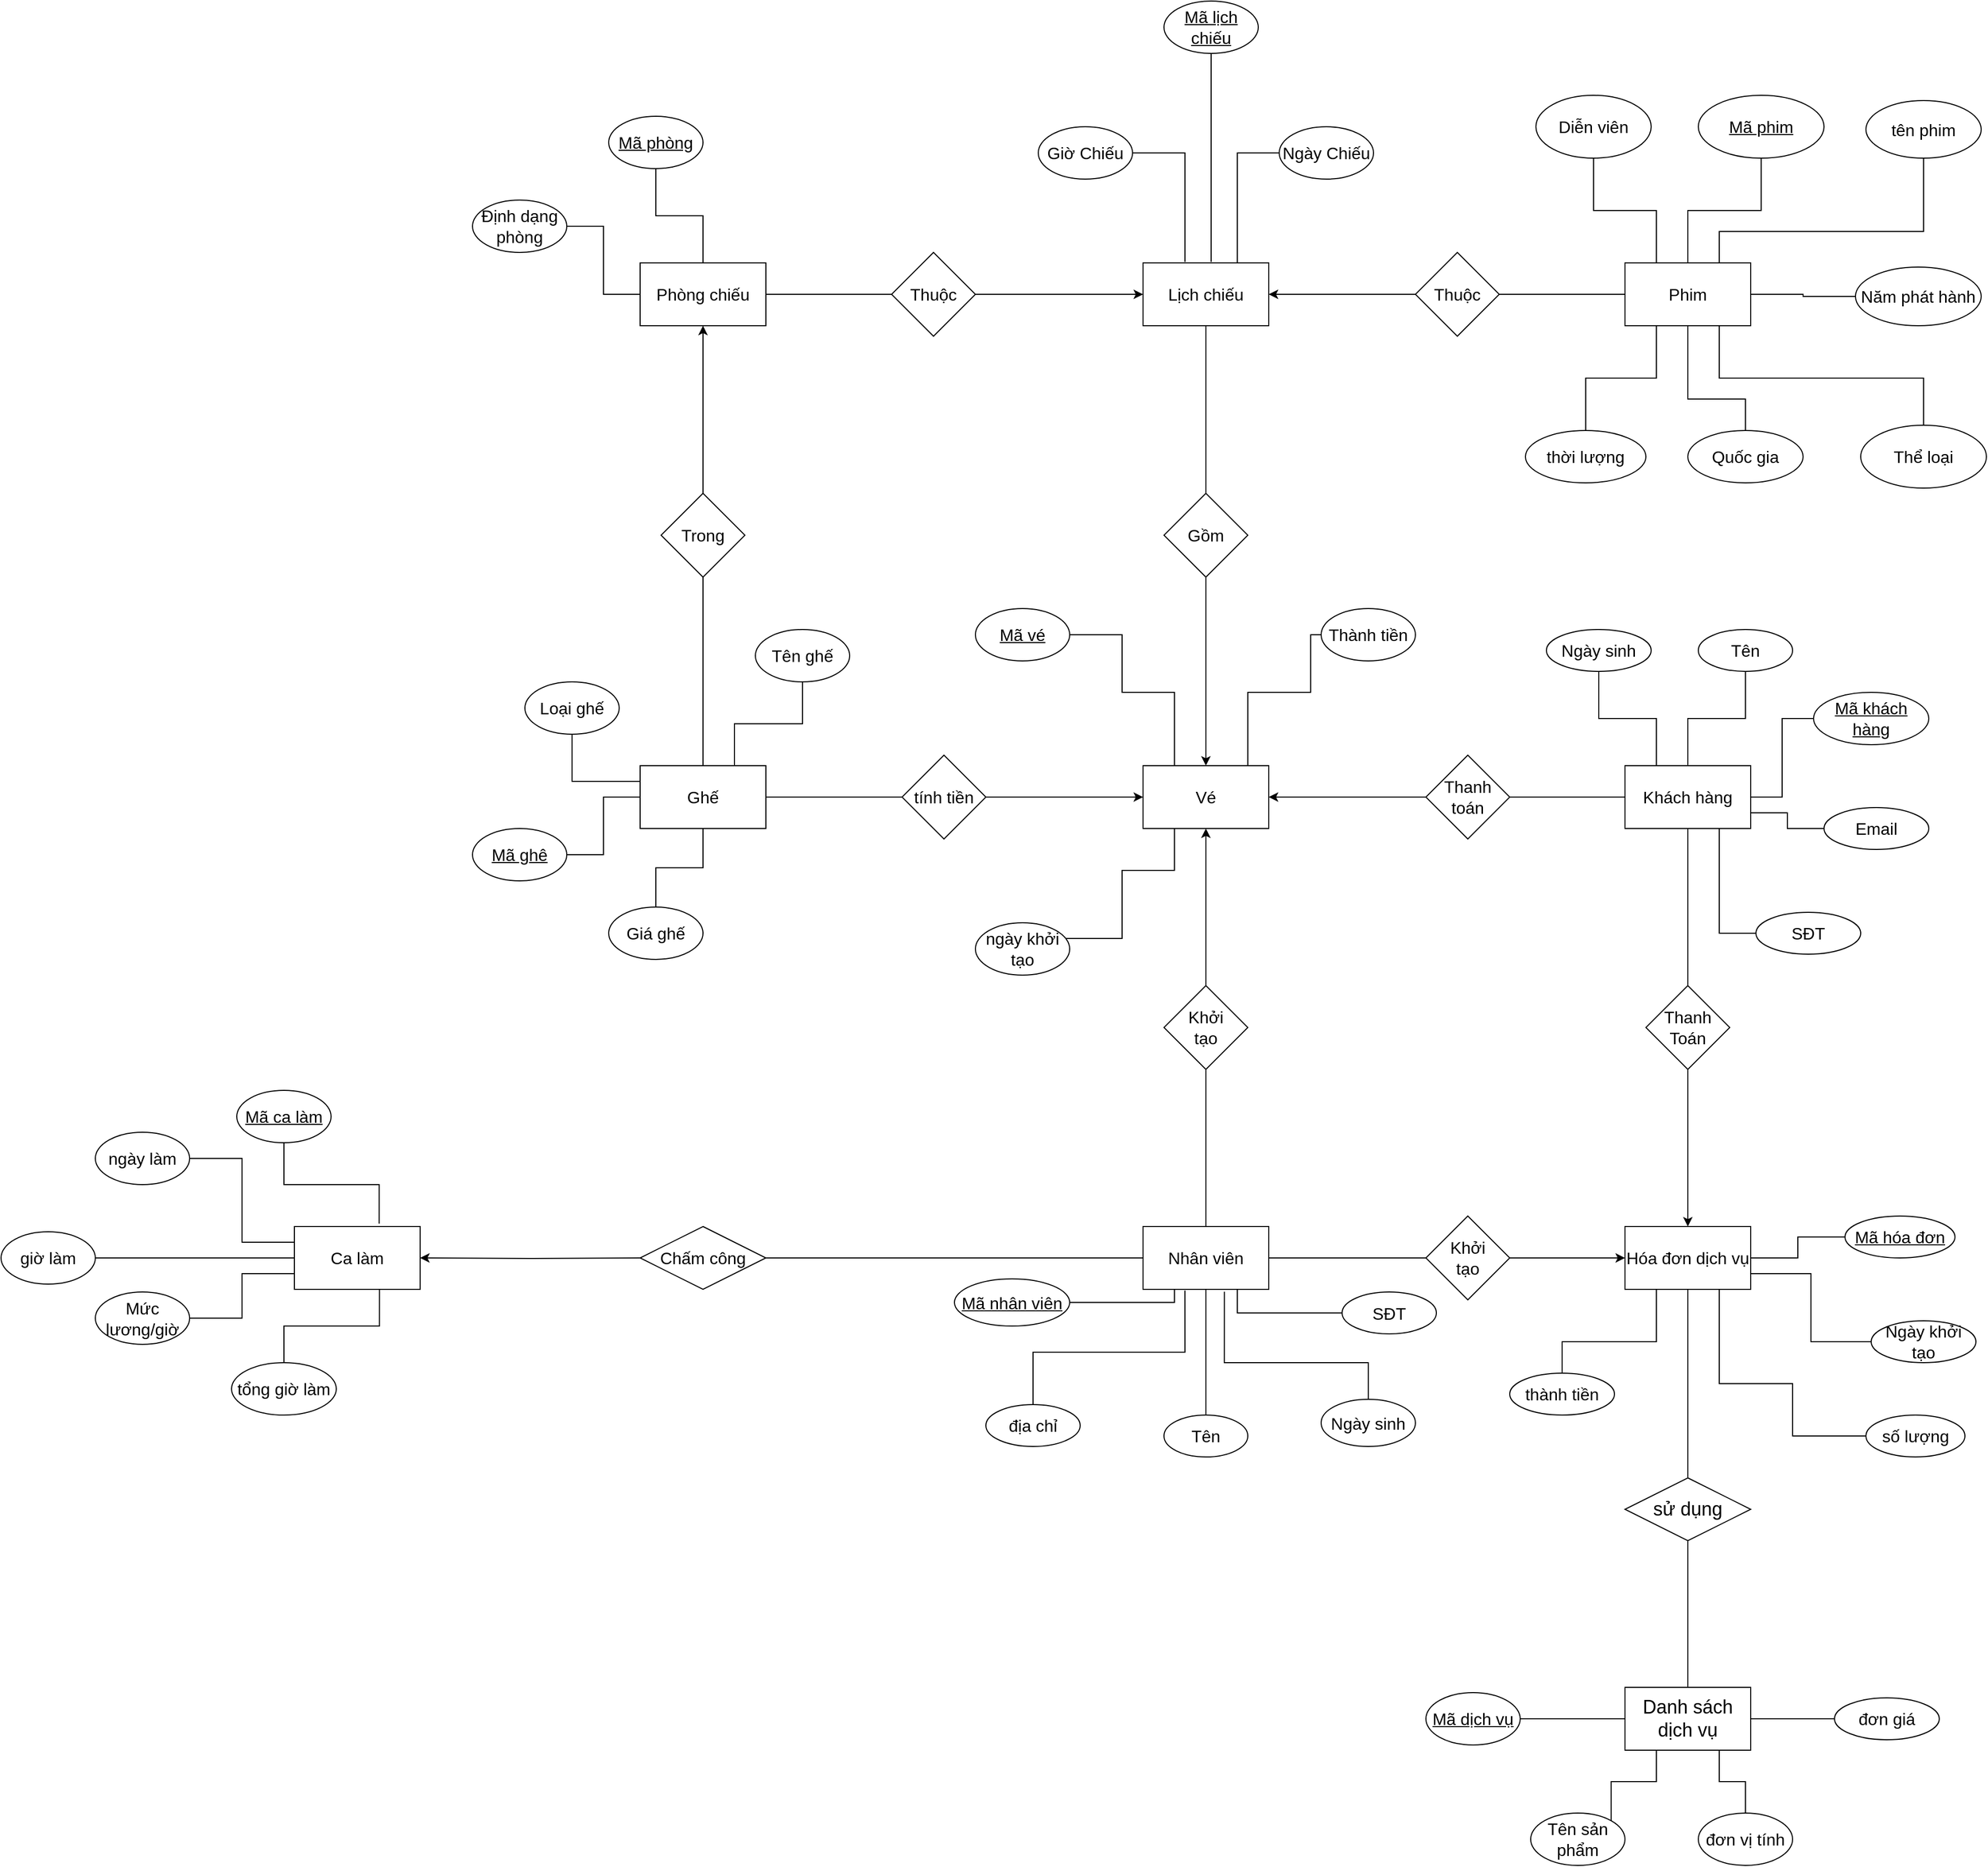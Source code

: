 <mxfile version="20.8.3" type="device"><diagram id="OTaTLXqvf5YbFzMNg9mu" name="Page-1"><mxGraphModel dx="5386" dy="2669" grid="1" gridSize="10" guides="1" tooltips="1" connect="1" arrows="1" fold="1" page="1" pageScale="1" pageWidth="850" pageHeight="1100" math="0" shadow="0"><root><mxCell id="0"/><mxCell id="1" parent="0"/><mxCell id="UYwI1MHqez59JErzoGHy-1" value="&lt;font style=&quot;font-size: 16px;&quot;&gt;Vé&lt;/font&gt;" style="rounded=0;whiteSpace=wrap;html=1;" parent="1" vertex="1"><mxGeometry x="-60" y="-30" width="120" height="60" as="geometry"/></mxCell><mxCell id="UYwI1MHqez59JErzoGHy-23" style="edgeStyle=orthogonalEdgeStyle;rounded=0;orthogonalLoop=1;jettySize=auto;html=1;entryX=0.5;entryY=0;entryDx=0;entryDy=0;fontSize=16;startArrow=none;" parent="1" source="UYwI1MHqez59JErzoGHy-37" edge="1"><mxGeometry relative="1" as="geometry"><mxPoint y="-30" as="targetPoint"/></mxGeometry></mxCell><mxCell id="UYwI1MHqez59JErzoGHy-2" value="Lịch chiếu" style="rounded=0;whiteSpace=wrap;html=1;fontSize=16;" parent="1" vertex="1"><mxGeometry x="-60" y="-510" width="120" height="60" as="geometry"/></mxCell><mxCell id="UYwI1MHqez59JErzoGHy-27" style="edgeStyle=orthogonalEdgeStyle;rounded=0;orthogonalLoop=1;jettySize=auto;html=1;entryX=0;entryY=0.5;entryDx=0;entryDy=0;fontSize=16;startArrow=none;" parent="1" source="UYwI1MHqez59JErzoGHy-45" target="UYwI1MHqez59JErzoGHy-5" edge="1"><mxGeometry relative="1" as="geometry"/></mxCell><mxCell id="UYwI1MHqez59JErzoGHy-28" style="edgeStyle=orthogonalEdgeStyle;rounded=0;orthogonalLoop=1;jettySize=auto;html=1;entryX=0.5;entryY=1;entryDx=0;entryDy=0;fontSize=16;startArrow=none;" parent="1" source="UYwI1MHqez59JErzoGHy-43" edge="1"><mxGeometry relative="1" as="geometry"><mxPoint y="30" as="targetPoint"/></mxGeometry></mxCell><mxCell id="UYwI1MHqez59JErzoGHy-29" style="edgeStyle=orthogonalEdgeStyle;rounded=0;orthogonalLoop=1;jettySize=auto;html=1;entryX=1;entryY=0.5;entryDx=0;entryDy=0;fontSize=16;endArrow=none;endFill=0;" parent="1" source="UYwI1MHqez59JErzoGHy-4" target="UYwI1MHqez59JErzoGHy-12" edge="1"><mxGeometry relative="1" as="geometry"/></mxCell><mxCell id="UYwI1MHqez59JErzoGHy-4" value="Nhân viên" style="rounded=0;whiteSpace=wrap;html=1;fontSize=16;" parent="1" vertex="1"><mxGeometry x="-60" y="410" width="120" height="60" as="geometry"/></mxCell><mxCell id="9LiQ5L0K_Pv0lv5Dey4q-5" value="" style="edgeStyle=orthogonalEdgeStyle;rounded=0;orthogonalLoop=1;jettySize=auto;html=1;fontSize=18;endArrow=none;endFill=0;" edge="1" parent="1" source="UYwI1MHqez59JErzoGHy-5" target="UYwI1MHqez59JErzoGHy-75"><mxGeometry relative="1" as="geometry"/></mxCell><mxCell id="9LiQ5L0K_Pv0lv5Dey4q-6" style="edgeStyle=orthogonalEdgeStyle;rounded=0;orthogonalLoop=1;jettySize=auto;html=1;exitX=1;exitY=1;exitDx=0;exitDy=0;entryX=0;entryY=0.5;entryDx=0;entryDy=0;fontSize=18;endArrow=none;endFill=0;" edge="1" parent="1" source="UYwI1MHqez59JErzoGHy-5" target="UYwI1MHqez59JErzoGHy-77"><mxGeometry relative="1" as="geometry"><Array as="points"><mxPoint x="490" y="470"/><mxPoint x="490" y="560"/><mxPoint x="560" y="560"/><mxPoint x="560" y="610"/></Array></mxGeometry></mxCell><mxCell id="9LiQ5L0K_Pv0lv5Dey4q-13" style="edgeStyle=orthogonalEdgeStyle;rounded=0;orthogonalLoop=1;jettySize=auto;html=1;exitX=0.5;exitY=1;exitDx=0;exitDy=0;entryX=0.5;entryY=0;entryDx=0;entryDy=0;fontSize=18;endArrow=none;endFill=0;startArrow=none;" edge="1" parent="1" source="9LiQ5L0K_Pv0lv5Dey4q-14" target="9LiQ5L0K_Pv0lv5Dey4q-1"><mxGeometry relative="1" as="geometry"/></mxCell><mxCell id="UYwI1MHqez59JErzoGHy-5" value="Hóa đơn dịch vụ" style="rounded=0;whiteSpace=wrap;html=1;fontSize=16;" parent="1" vertex="1"><mxGeometry x="400" y="410" width="120" height="60" as="geometry"/></mxCell><mxCell id="UYwI1MHqez59JErzoGHy-25" style="edgeStyle=orthogonalEdgeStyle;rounded=0;orthogonalLoop=1;jettySize=auto;html=1;entryX=1;entryY=0.5;entryDx=0;entryDy=0;fontSize=16;startArrow=none;" parent="1" source="UYwI1MHqez59JErzoGHy-41" edge="1"><mxGeometry relative="1" as="geometry"><mxPoint x="60" as="targetPoint"/></mxGeometry></mxCell><mxCell id="UYwI1MHqez59JErzoGHy-26" style="edgeStyle=orthogonalEdgeStyle;rounded=0;orthogonalLoop=1;jettySize=auto;html=1;entryX=0.5;entryY=0;entryDx=0;entryDy=0;fontSize=16;startArrow=none;" parent="1" source="UYwI1MHqez59JErzoGHy-47" target="UYwI1MHqez59JErzoGHy-5" edge="1"><mxGeometry relative="1" as="geometry"/></mxCell><mxCell id="UYwI1MHqez59JErzoGHy-6" value="Khách hàng" style="rounded=0;whiteSpace=wrap;html=1;fontSize=16;" parent="1" vertex="1"><mxGeometry x="400" y="-30" width="120" height="60" as="geometry"/></mxCell><mxCell id="UYwI1MHqez59JErzoGHy-20" style="edgeStyle=orthogonalEdgeStyle;rounded=0;orthogonalLoop=1;jettySize=auto;html=1;entryX=0.5;entryY=1;entryDx=0;entryDy=0;fontSize=16;startArrow=none;" parent="1" source="UYwI1MHqez59JErzoGHy-31" target="UYwI1MHqez59JErzoGHy-8" edge="1"><mxGeometry relative="1" as="geometry"/></mxCell><mxCell id="UYwI1MHqez59JErzoGHy-24" style="edgeStyle=orthogonalEdgeStyle;rounded=0;orthogonalLoop=1;jettySize=auto;html=1;entryX=0;entryY=0.5;entryDx=0;entryDy=0;fontSize=16;startArrow=none;" parent="1" source="UYwI1MHqez59JErzoGHy-39" edge="1"><mxGeometry relative="1" as="geometry"><mxPoint x="-60" as="targetPoint"/></mxGeometry></mxCell><mxCell id="UYwI1MHqez59JErzoGHy-7" value="Ghế" style="rounded=0;whiteSpace=wrap;html=1;fontSize=16;" parent="1" vertex="1"><mxGeometry x="-540" y="-30" width="120" height="60" as="geometry"/></mxCell><mxCell id="UYwI1MHqez59JErzoGHy-21" style="edgeStyle=orthogonalEdgeStyle;rounded=0;orthogonalLoop=1;jettySize=auto;html=1;entryX=0;entryY=0.5;entryDx=0;entryDy=0;fontSize=16;startArrow=none;" parent="1" source="UYwI1MHqez59JErzoGHy-33" target="UYwI1MHqez59JErzoGHy-2" edge="1"><mxGeometry relative="1" as="geometry"/></mxCell><mxCell id="UYwI1MHqez59JErzoGHy-8" value="Phòng chiếu" style="rounded=0;whiteSpace=wrap;html=1;fontSize=16;" parent="1" vertex="1"><mxGeometry x="-540" y="-510" width="120" height="60" as="geometry"/></mxCell><mxCell id="UYwI1MHqez59JErzoGHy-22" style="edgeStyle=orthogonalEdgeStyle;rounded=0;orthogonalLoop=1;jettySize=auto;html=1;entryX=1;entryY=0.5;entryDx=0;entryDy=0;fontSize=16;startArrow=none;" parent="1" source="UYwI1MHqez59JErzoGHy-35" target="UYwI1MHqez59JErzoGHy-2" edge="1"><mxGeometry relative="1" as="geometry"/></mxCell><mxCell id="UYwI1MHqez59JErzoGHy-9" value="Phim" style="rounded=0;whiteSpace=wrap;html=1;fontSize=16;" parent="1" vertex="1"><mxGeometry x="400" y="-510" width="120" height="60" as="geometry"/></mxCell><mxCell id="UYwI1MHqez59JErzoGHy-10" value="Ca làm" style="rounded=0;whiteSpace=wrap;html=1;fontSize=16;" parent="1" vertex="1"><mxGeometry x="-870" y="410" width="120" height="60" as="geometry"/></mxCell><mxCell id="UYwI1MHqez59JErzoGHy-30" style="edgeStyle=orthogonalEdgeStyle;rounded=0;orthogonalLoop=1;jettySize=auto;html=1;entryX=1;entryY=0.5;entryDx=0;entryDy=0;fontSize=16;" parent="1" target="UYwI1MHqez59JErzoGHy-10" edge="1"><mxGeometry relative="1" as="geometry"><mxPoint x="-540" y="440" as="sourcePoint"/></mxGeometry></mxCell><mxCell id="UYwI1MHqez59JErzoGHy-12" value="Chấm công" style="rhombus;whiteSpace=wrap;html=1;fontSize=16;" parent="1" vertex="1"><mxGeometry x="-540" y="410" width="120" height="60" as="geometry"/></mxCell><mxCell id="UYwI1MHqez59JErzoGHy-31" value="Trong" style="rhombus;whiteSpace=wrap;html=1;fontSize=16;" parent="1" vertex="1"><mxGeometry x="-520" y="-290" width="80" height="80" as="geometry"/></mxCell><mxCell id="UYwI1MHqez59JErzoGHy-32" value="" style="edgeStyle=orthogonalEdgeStyle;rounded=0;orthogonalLoop=1;jettySize=auto;html=1;entryX=0.5;entryY=1;entryDx=0;entryDy=0;fontSize=16;endArrow=none;" parent="1" source="UYwI1MHqez59JErzoGHy-7" target="UYwI1MHqez59JErzoGHy-31" edge="1"><mxGeometry relative="1" as="geometry"><mxPoint x="-480" y="-30" as="sourcePoint"/><mxPoint x="-480" y="-450" as="targetPoint"/></mxGeometry></mxCell><mxCell id="UYwI1MHqez59JErzoGHy-33" value="Thuộc" style="rhombus;whiteSpace=wrap;html=1;fontSize=16;" parent="1" vertex="1"><mxGeometry x="-300" y="-520" width="80" height="80" as="geometry"/></mxCell><mxCell id="UYwI1MHqez59JErzoGHy-34" value="" style="edgeStyle=orthogonalEdgeStyle;rounded=0;orthogonalLoop=1;jettySize=auto;html=1;entryX=0;entryY=0.5;entryDx=0;entryDy=0;fontSize=16;endArrow=none;" parent="1" source="UYwI1MHqez59JErzoGHy-8" target="UYwI1MHqez59JErzoGHy-33" edge="1"><mxGeometry relative="1" as="geometry"><mxPoint x="-420" y="-480" as="sourcePoint"/><mxPoint x="-60" y="-480" as="targetPoint"/></mxGeometry></mxCell><mxCell id="UYwI1MHqez59JErzoGHy-35" value="Thuộc" style="rhombus;whiteSpace=wrap;html=1;fontSize=16;" parent="1" vertex="1"><mxGeometry x="200" y="-520" width="80" height="80" as="geometry"/></mxCell><mxCell id="UYwI1MHqez59JErzoGHy-36" value="" style="edgeStyle=orthogonalEdgeStyle;rounded=0;orthogonalLoop=1;jettySize=auto;html=1;entryX=1;entryY=0.5;entryDx=0;entryDy=0;fontSize=16;endArrow=none;" parent="1" source="UYwI1MHqez59JErzoGHy-9" target="UYwI1MHqez59JErzoGHy-35" edge="1"><mxGeometry relative="1" as="geometry"><mxPoint x="400" y="-480" as="sourcePoint"/><mxPoint x="60" y="-480" as="targetPoint"/></mxGeometry></mxCell><mxCell id="UYwI1MHqez59JErzoGHy-37" value="Gồm" style="rhombus;whiteSpace=wrap;html=1;fontSize=16;" parent="1" vertex="1"><mxGeometry x="-40" y="-290" width="80" height="80" as="geometry"/></mxCell><mxCell id="UYwI1MHqez59JErzoGHy-38" value="" style="edgeStyle=orthogonalEdgeStyle;rounded=0;orthogonalLoop=1;jettySize=auto;html=1;entryX=0.5;entryY=0;entryDx=0;entryDy=0;fontSize=16;endArrow=none;" parent="1" source="UYwI1MHqez59JErzoGHy-2" target="UYwI1MHqez59JErzoGHy-37" edge="1"><mxGeometry relative="1" as="geometry"><mxPoint y="-450" as="sourcePoint"/><mxPoint y="-30" as="targetPoint"/></mxGeometry></mxCell><mxCell id="UYwI1MHqez59JErzoGHy-39" value="tính tiền" style="rhombus;whiteSpace=wrap;html=1;fontSize=16;" parent="1" vertex="1"><mxGeometry x="-290" y="-40" width="80" height="80" as="geometry"/></mxCell><mxCell id="UYwI1MHqez59JErzoGHy-40" value="" style="edgeStyle=orthogonalEdgeStyle;rounded=0;orthogonalLoop=1;jettySize=auto;html=1;entryX=0;entryY=0.5;entryDx=0;entryDy=0;fontSize=16;endArrow=none;" parent="1" source="UYwI1MHqez59JErzoGHy-7" target="UYwI1MHqez59JErzoGHy-39" edge="1"><mxGeometry relative="1" as="geometry"><mxPoint x="-420" as="sourcePoint"/><mxPoint x="-60" as="targetPoint"/></mxGeometry></mxCell><mxCell id="UYwI1MHqez59JErzoGHy-41" value="Thanh&lt;br&gt;toán" style="rhombus;whiteSpace=wrap;html=1;fontSize=16;" parent="1" vertex="1"><mxGeometry x="210" y="-40" width="80" height="80" as="geometry"/></mxCell><mxCell id="UYwI1MHqez59JErzoGHy-42" value="" style="edgeStyle=orthogonalEdgeStyle;rounded=0;orthogonalLoop=1;jettySize=auto;html=1;entryX=1;entryY=0.5;entryDx=0;entryDy=0;fontSize=16;endArrow=none;" parent="1" source="UYwI1MHqez59JErzoGHy-6" target="UYwI1MHqez59JErzoGHy-41" edge="1"><mxGeometry relative="1" as="geometry"><mxPoint x="400" as="sourcePoint"/><mxPoint x="60" as="targetPoint"/></mxGeometry></mxCell><mxCell id="UYwI1MHqez59JErzoGHy-43" value="Khởi&lt;br&gt;tạo" style="rhombus;whiteSpace=wrap;html=1;fontSize=16;" parent="1" vertex="1"><mxGeometry x="-40" y="180" width="80" height="80" as="geometry"/></mxCell><mxCell id="UYwI1MHqez59JErzoGHy-44" value="" style="edgeStyle=orthogonalEdgeStyle;rounded=0;orthogonalLoop=1;jettySize=auto;html=1;entryX=0.5;entryY=1;entryDx=0;entryDy=0;fontSize=16;endArrow=none;" parent="1" source="UYwI1MHqez59JErzoGHy-4" target="UYwI1MHqez59JErzoGHy-43" edge="1"><mxGeometry relative="1" as="geometry"><mxPoint y="410" as="sourcePoint"/><mxPoint y="30" as="targetPoint"/></mxGeometry></mxCell><mxCell id="UYwI1MHqez59JErzoGHy-45" value="Khởi&lt;br&gt;tạo" style="rhombus;whiteSpace=wrap;html=1;fontSize=16;" parent="1" vertex="1"><mxGeometry x="210" y="400" width="80" height="80" as="geometry"/></mxCell><mxCell id="UYwI1MHqez59JErzoGHy-46" value="" style="edgeStyle=orthogonalEdgeStyle;rounded=0;orthogonalLoop=1;jettySize=auto;html=1;entryX=0;entryY=0.5;entryDx=0;entryDy=0;fontSize=16;endArrow=none;" parent="1" source="UYwI1MHqez59JErzoGHy-4" target="UYwI1MHqez59JErzoGHy-45" edge="1"><mxGeometry relative="1" as="geometry"><mxPoint x="60" y="440" as="sourcePoint"/><mxPoint x="400" y="440" as="targetPoint"/></mxGeometry></mxCell><mxCell id="UYwI1MHqez59JErzoGHy-47" value="Thanh Toán" style="rhombus;whiteSpace=wrap;html=1;fontSize=16;" parent="1" vertex="1"><mxGeometry x="420" y="180" width="80" height="80" as="geometry"/></mxCell><mxCell id="UYwI1MHqez59JErzoGHy-48" value="" style="edgeStyle=orthogonalEdgeStyle;rounded=0;orthogonalLoop=1;jettySize=auto;html=1;entryX=0.5;entryY=0;entryDx=0;entryDy=0;fontSize=16;endArrow=none;" parent="1" source="UYwI1MHqez59JErzoGHy-6" target="UYwI1MHqez59JErzoGHy-47" edge="1"><mxGeometry relative="1" as="geometry"><mxPoint x="460" y="30" as="sourcePoint"/><mxPoint x="460" y="410" as="targetPoint"/></mxGeometry></mxCell><mxCell id="UYwI1MHqez59JErzoGHy-58" style="edgeStyle=orthogonalEdgeStyle;rounded=0;orthogonalLoop=1;jettySize=auto;html=1;entryX=0.5;entryY=0;entryDx=0;entryDy=0;fontSize=16;endArrow=none;endFill=0;" parent="1" source="UYwI1MHqez59JErzoGHy-49" target="UYwI1MHqez59JErzoGHy-9" edge="1"><mxGeometry relative="1" as="geometry"/></mxCell><mxCell id="UYwI1MHqez59JErzoGHy-49" value="&lt;u&gt;Mã phim&lt;/u&gt;" style="ellipse;whiteSpace=wrap;html=1;fontSize=16;" parent="1" vertex="1"><mxGeometry x="470" y="-670" width="120" height="60" as="geometry"/></mxCell><mxCell id="UYwI1MHqez59JErzoGHy-59" style="edgeStyle=orthogonalEdgeStyle;rounded=0;orthogonalLoop=1;jettySize=auto;html=1;entryX=0.75;entryY=0;entryDx=0;entryDy=0;fontSize=16;endArrow=none;endFill=0;" parent="1" source="UYwI1MHqez59JErzoGHy-50" target="UYwI1MHqez59JErzoGHy-9" edge="1"><mxGeometry relative="1" as="geometry"><Array as="points"><mxPoint x="685" y="-540"/><mxPoint x="490" y="-540"/></Array></mxGeometry></mxCell><mxCell id="UYwI1MHqez59JErzoGHy-50" value="tên phim" style="ellipse;whiteSpace=wrap;html=1;fontSize=16;" parent="1" vertex="1"><mxGeometry x="630" y="-665" width="110" height="55" as="geometry"/></mxCell><mxCell id="UYwI1MHqez59JErzoGHy-60" style="edgeStyle=orthogonalEdgeStyle;rounded=0;orthogonalLoop=1;jettySize=auto;html=1;entryX=1;entryY=0.5;entryDx=0;entryDy=0;fontSize=16;endArrow=none;endFill=0;" parent="1" source="UYwI1MHqez59JErzoGHy-51" target="UYwI1MHqez59JErzoGHy-9" edge="1"><mxGeometry relative="1" as="geometry"/></mxCell><mxCell id="UYwI1MHqez59JErzoGHy-51" value="Năm phát hành" style="ellipse;whiteSpace=wrap;html=1;fontSize=16;" parent="1" vertex="1"><mxGeometry x="620" y="-506" width="120" height="56" as="geometry"/></mxCell><mxCell id="UYwI1MHqez59JErzoGHy-63" style="edgeStyle=orthogonalEdgeStyle;rounded=0;orthogonalLoop=1;jettySize=auto;html=1;exitX=0.5;exitY=0;exitDx=0;exitDy=0;entryX=0.25;entryY=1;entryDx=0;entryDy=0;fontSize=16;endArrow=none;endFill=0;" parent="1" source="UYwI1MHqez59JErzoGHy-52" target="UYwI1MHqez59JErzoGHy-9" edge="1"><mxGeometry relative="1" as="geometry"/></mxCell><mxCell id="UYwI1MHqez59JErzoGHy-52" value="thời lượng" style="ellipse;whiteSpace=wrap;html=1;fontSize=16;" parent="1" vertex="1"><mxGeometry x="305" y="-350" width="115" height="50" as="geometry"/></mxCell><mxCell id="UYwI1MHqez59JErzoGHy-61" style="edgeStyle=orthogonalEdgeStyle;rounded=0;orthogonalLoop=1;jettySize=auto;html=1;entryX=0.75;entryY=1;entryDx=0;entryDy=0;fontSize=16;endArrow=none;endFill=0;" parent="1" source="UYwI1MHqez59JErzoGHy-53" target="UYwI1MHqez59JErzoGHy-9" edge="1"><mxGeometry relative="1" as="geometry"><Array as="points"><mxPoint x="685" y="-400"/><mxPoint x="490" y="-400"/></Array></mxGeometry></mxCell><mxCell id="UYwI1MHqez59JErzoGHy-53" value="Thể loại" style="ellipse;whiteSpace=wrap;html=1;fontSize=16;" parent="1" vertex="1"><mxGeometry x="625" y="-355" width="120" height="60" as="geometry"/></mxCell><mxCell id="UYwI1MHqez59JErzoGHy-62" style="edgeStyle=orthogonalEdgeStyle;rounded=0;orthogonalLoop=1;jettySize=auto;html=1;entryX=0.5;entryY=1;entryDx=0;entryDy=0;fontSize=16;endArrow=none;endFill=0;" parent="1" source="UYwI1MHqez59JErzoGHy-54" target="UYwI1MHqez59JErzoGHy-9" edge="1"><mxGeometry relative="1" as="geometry"><Array as="points"><mxPoint x="515" y="-380"/><mxPoint x="460" y="-380"/></Array></mxGeometry></mxCell><mxCell id="UYwI1MHqez59JErzoGHy-54" value="Quốc gia" style="ellipse;whiteSpace=wrap;html=1;fontSize=16;" parent="1" vertex="1"><mxGeometry x="460" y="-350" width="110" height="50" as="geometry"/></mxCell><mxCell id="UYwI1MHqez59JErzoGHy-57" style="edgeStyle=orthogonalEdgeStyle;rounded=0;orthogonalLoop=1;jettySize=auto;html=1;entryX=0.25;entryY=0;entryDx=0;entryDy=0;fontSize=16;endArrow=none;endFill=0;" parent="1" source="UYwI1MHqez59JErzoGHy-55" target="UYwI1MHqez59JErzoGHy-9" edge="1"><mxGeometry relative="1" as="geometry"/></mxCell><mxCell id="UYwI1MHqez59JErzoGHy-55" value="Diễn viên" style="ellipse;whiteSpace=wrap;html=1;fontSize=16;" parent="1" vertex="1"><mxGeometry x="315" y="-670" width="110" height="60" as="geometry"/></mxCell><mxCell id="UYwI1MHqez59JErzoGHy-71" style="edgeStyle=orthogonalEdgeStyle;rounded=0;orthogonalLoop=1;jettySize=auto;html=1;entryX=0.5;entryY=0;entryDx=0;entryDy=0;fontSize=16;endArrow=none;endFill=0;" parent="1" source="UYwI1MHqez59JErzoGHy-64" target="UYwI1MHqez59JErzoGHy-6" edge="1"><mxGeometry relative="1" as="geometry"/></mxCell><mxCell id="UYwI1MHqez59JErzoGHy-64" value="Tên" style="ellipse;whiteSpace=wrap;html=1;fontSize=16;" parent="1" vertex="1"><mxGeometry x="470" y="-160" width="90" height="40" as="geometry"/></mxCell><mxCell id="UYwI1MHqez59JErzoGHy-74" style="edgeStyle=orthogonalEdgeStyle;rounded=0;orthogonalLoop=1;jettySize=auto;html=1;entryX=0.75;entryY=1;entryDx=0;entryDy=0;fontSize=16;endArrow=none;endFill=0;" parent="1" source="UYwI1MHqez59JErzoGHy-65" target="UYwI1MHqez59JErzoGHy-6" edge="1"><mxGeometry relative="1" as="geometry"/></mxCell><mxCell id="UYwI1MHqez59JErzoGHy-65" value="SĐT" style="ellipse;whiteSpace=wrap;html=1;fontSize=16;" parent="1" vertex="1"><mxGeometry x="525" y="110" width="100" height="40" as="geometry"/></mxCell><mxCell id="UYwI1MHqez59JErzoGHy-73" style="edgeStyle=orthogonalEdgeStyle;rounded=0;orthogonalLoop=1;jettySize=auto;html=1;entryX=1;entryY=0.75;entryDx=0;entryDy=0;fontSize=16;endArrow=none;endFill=0;" parent="1" source="UYwI1MHqez59JErzoGHy-66" target="UYwI1MHqez59JErzoGHy-6" edge="1"><mxGeometry relative="1" as="geometry"/></mxCell><mxCell id="UYwI1MHqez59JErzoGHy-66" value="Email" style="ellipse;whiteSpace=wrap;html=1;fontSize=16;" parent="1" vertex="1"><mxGeometry x="590" y="10" width="100" height="40" as="geometry"/></mxCell><mxCell id="UYwI1MHqez59JErzoGHy-70" style="edgeStyle=orthogonalEdgeStyle;rounded=0;orthogonalLoop=1;jettySize=auto;html=1;entryX=0.25;entryY=0;entryDx=0;entryDy=0;fontSize=16;endArrow=none;endFill=0;" parent="1" source="UYwI1MHqez59JErzoGHy-67" target="UYwI1MHqez59JErzoGHy-6" edge="1"><mxGeometry relative="1" as="geometry"/></mxCell><mxCell id="UYwI1MHqez59JErzoGHy-67" value="Ngày sinh" style="ellipse;whiteSpace=wrap;html=1;fontSize=16;" parent="1" vertex="1"><mxGeometry x="325" y="-160" width="100" height="40" as="geometry"/></mxCell><mxCell id="UYwI1MHqez59JErzoGHy-72" style="edgeStyle=orthogonalEdgeStyle;rounded=0;orthogonalLoop=1;jettySize=auto;html=1;entryX=1;entryY=0.5;entryDx=0;entryDy=0;fontSize=16;endArrow=none;endFill=0;" parent="1" source="UYwI1MHqez59JErzoGHy-68" target="UYwI1MHqez59JErzoGHy-6" edge="1"><mxGeometry relative="1" as="geometry"/></mxCell><mxCell id="UYwI1MHqez59JErzoGHy-68" value="&lt;u&gt;Mã khách hàng&lt;/u&gt;" style="ellipse;whiteSpace=wrap;html=1;fontSize=16;" parent="1" vertex="1"><mxGeometry x="580" y="-100" width="110" height="50" as="geometry"/></mxCell><mxCell id="UYwI1MHqez59JErzoGHy-75" value="&lt;u&gt;Mã hóa đơn&lt;/u&gt;" style="ellipse;whiteSpace=wrap;html=1;fontSize=16;" parent="1" vertex="1"><mxGeometry x="610" y="400" width="105" height="40" as="geometry"/></mxCell><mxCell id="9LiQ5L0K_Pv0lv5Dey4q-9" style="edgeStyle=orthogonalEdgeStyle;rounded=0;orthogonalLoop=1;jettySize=auto;html=1;entryX=0;entryY=0.5;entryDx=0;entryDy=0;fontSize=18;endArrow=none;endFill=0;" edge="1" parent="1" source="UYwI1MHqez59JErzoGHy-76" target="9LiQ5L0K_Pv0lv5Dey4q-1"><mxGeometry relative="1" as="geometry"/></mxCell><mxCell id="UYwI1MHqez59JErzoGHy-76" value="&lt;span&gt;Mã dịch vụ&lt;/span&gt;" style="ellipse;whiteSpace=wrap;html=1;fontSize=16;verticalAlign=middle;fontStyle=4;spacingTop=0;" parent="1" vertex="1"><mxGeometry x="210" y="855" width="90" height="50" as="geometry"/></mxCell><mxCell id="UYwI1MHqez59JErzoGHy-77" value="số lượng" style="ellipse;whiteSpace=wrap;html=1;fontSize=16;" parent="1" vertex="1"><mxGeometry x="630" y="590" width="94.5" height="40" as="geometry"/></mxCell><mxCell id="9LiQ5L0K_Pv0lv5Dey4q-12" style="edgeStyle=orthogonalEdgeStyle;rounded=0;orthogonalLoop=1;jettySize=auto;html=1;exitX=0;exitY=0.5;exitDx=0;exitDy=0;entryX=1;entryY=0.5;entryDx=0;entryDy=0;fontSize=18;endArrow=none;endFill=0;" edge="1" parent="1" source="UYwI1MHqez59JErzoGHy-78" target="9LiQ5L0K_Pv0lv5Dey4q-1"><mxGeometry relative="1" as="geometry"/></mxCell><mxCell id="UYwI1MHqez59JErzoGHy-78" value="đơn giá" style="ellipse;whiteSpace=wrap;html=1;fontSize=16;" parent="1" vertex="1"><mxGeometry x="600" y="860" width="100" height="40" as="geometry"/></mxCell><mxCell id="UYwI1MHqez59JErzoGHy-84" style="edgeStyle=orthogonalEdgeStyle;rounded=0;orthogonalLoop=1;jettySize=auto;html=1;entryX=0.25;entryY=1;entryDx=0;entryDy=0;fontSize=16;endArrow=none;endFill=0;" parent="1" source="UYwI1MHqez59JErzoGHy-79" target="UYwI1MHqez59JErzoGHy-5" edge="1"><mxGeometry relative="1" as="geometry"><Array as="points"><mxPoint x="340" y="520"/><mxPoint x="430" y="520"/></Array></mxGeometry></mxCell><mxCell id="UYwI1MHqez59JErzoGHy-79" value="thành tiền" style="ellipse;whiteSpace=wrap;html=1;fontSize=16;" parent="1" vertex="1"><mxGeometry x="290" y="550" width="100" height="40" as="geometry"/></mxCell><mxCell id="UYwI1MHqez59JErzoGHy-90" style="edgeStyle=orthogonalEdgeStyle;rounded=0;orthogonalLoop=1;jettySize=auto;html=1;entryX=0.25;entryY=1;entryDx=0;entryDy=0;fontSize=16;endArrow=none;endFill=0;" parent="1" source="UYwI1MHqez59JErzoGHy-85" target="UYwI1MHqez59JErzoGHy-4" edge="1"><mxGeometry relative="1" as="geometry"><Array as="points"><mxPoint x="-30" y="483"/></Array></mxGeometry></mxCell><mxCell id="UYwI1MHqez59JErzoGHy-85" value="&lt;u&gt;Mã nhân viên&lt;/u&gt;" style="ellipse;whiteSpace=wrap;html=1;fontSize=16;" parent="1" vertex="1"><mxGeometry x="-240" y="460" width="110" height="45" as="geometry"/></mxCell><mxCell id="UYwI1MHqez59JErzoGHy-93" style="edgeStyle=orthogonalEdgeStyle;rounded=0;orthogonalLoop=1;jettySize=auto;html=1;entryX=0.333;entryY=1.018;entryDx=0;entryDy=0;entryPerimeter=0;fontSize=16;endArrow=none;endFill=0;" parent="1" source="UYwI1MHqez59JErzoGHy-86" target="UYwI1MHqez59JErzoGHy-4" edge="1"><mxGeometry relative="1" as="geometry"><Array as="points"><mxPoint x="-165" y="530"/><mxPoint x="-20" y="530"/></Array></mxGeometry></mxCell><mxCell id="UYwI1MHqez59JErzoGHy-86" value="địa chỉ" style="ellipse;whiteSpace=wrap;html=1;fontSize=16;" parent="1" vertex="1"><mxGeometry x="-210" y="580" width="90" height="40" as="geometry"/></mxCell><mxCell id="UYwI1MHqez59JErzoGHy-94" style="edgeStyle=orthogonalEdgeStyle;rounded=0;orthogonalLoop=1;jettySize=auto;html=1;fontSize=16;endArrow=none;endFill=0;" parent="1" source="UYwI1MHqez59JErzoGHy-87" target="UYwI1MHqez59JErzoGHy-4" edge="1"><mxGeometry relative="1" as="geometry"/></mxCell><mxCell id="UYwI1MHqez59JErzoGHy-87" value="Tên" style="ellipse;whiteSpace=wrap;html=1;fontSize=16;" parent="1" vertex="1"><mxGeometry x="-40" y="590" width="80" height="40" as="geometry"/></mxCell><mxCell id="UYwI1MHqez59JErzoGHy-96" style="edgeStyle=orthogonalEdgeStyle;rounded=0;orthogonalLoop=1;jettySize=auto;html=1;entryX=0.647;entryY=1.037;entryDx=0;entryDy=0;entryPerimeter=0;fontSize=16;endArrow=none;endFill=0;" parent="1" source="UYwI1MHqez59JErzoGHy-88" target="UYwI1MHqez59JErzoGHy-4" edge="1"><mxGeometry relative="1" as="geometry"><Array as="points"><mxPoint x="155" y="540"/><mxPoint x="18" y="540"/></Array></mxGeometry></mxCell><mxCell id="UYwI1MHqez59JErzoGHy-88" value="Ngày sinh" style="ellipse;whiteSpace=wrap;html=1;fontSize=16;" parent="1" vertex="1"><mxGeometry x="110" y="575" width="90" height="45" as="geometry"/></mxCell><mxCell id="UYwI1MHqez59JErzoGHy-98" style="edgeStyle=orthogonalEdgeStyle;rounded=0;orthogonalLoop=1;jettySize=auto;html=1;entryX=0.75;entryY=1;entryDx=0;entryDy=0;fontSize=16;endArrow=none;endFill=0;" parent="1" source="UYwI1MHqez59JErzoGHy-89" target="UYwI1MHqez59JErzoGHy-4" edge="1"><mxGeometry relative="1" as="geometry"/></mxCell><mxCell id="UYwI1MHqez59JErzoGHy-89" value="SĐT" style="ellipse;whiteSpace=wrap;html=1;fontSize=16;" parent="1" vertex="1"><mxGeometry x="130" y="472.5" width="90" height="40" as="geometry"/></mxCell><mxCell id="UYwI1MHqez59JErzoGHy-110" style="edgeStyle=orthogonalEdgeStyle;rounded=0;orthogonalLoop=1;jettySize=auto;html=1;entryX=0;entryY=0.5;entryDx=0;entryDy=0;fontSize=16;endArrow=none;endFill=0;" parent="1" source="UYwI1MHqez59JErzoGHy-99" target="UYwI1MHqez59JErzoGHy-7" edge="1"><mxGeometry relative="1" as="geometry"/></mxCell><mxCell id="UYwI1MHqez59JErzoGHy-99" value="&lt;u&gt;Mã ghê&lt;/u&gt;" style="ellipse;whiteSpace=wrap;html=1;fontSize=16;" parent="1" vertex="1"><mxGeometry x="-700" y="30" width="90" height="50" as="geometry"/></mxCell><mxCell id="UYwI1MHqez59JErzoGHy-109" style="edgeStyle=orthogonalEdgeStyle;rounded=0;orthogonalLoop=1;jettySize=auto;html=1;entryX=0;entryY=0.25;entryDx=0;entryDy=0;fontSize=16;endArrow=none;endFill=0;exitX=0.5;exitY=1;exitDx=0;exitDy=0;" parent="1" source="UYwI1MHqez59JErzoGHy-101" target="UYwI1MHqez59JErzoGHy-7" edge="1"><mxGeometry relative="1" as="geometry"/></mxCell><mxCell id="UYwI1MHqez59JErzoGHy-101" value="Loại ghế" style="ellipse;whiteSpace=wrap;html=1;fontSize=16;" parent="1" vertex="1"><mxGeometry x="-650" y="-110" width="90" height="50" as="geometry"/></mxCell><mxCell id="UYwI1MHqez59JErzoGHy-111" style="edgeStyle=orthogonalEdgeStyle;rounded=0;orthogonalLoop=1;jettySize=auto;html=1;entryX=0.5;entryY=1;entryDx=0;entryDy=0;fontSize=16;endArrow=none;endFill=0;" parent="1" source="UYwI1MHqez59JErzoGHy-103" target="UYwI1MHqez59JErzoGHy-7" edge="1"><mxGeometry relative="1" as="geometry"/></mxCell><mxCell id="UYwI1MHqez59JErzoGHy-103" value="Giá ghế" style="ellipse;whiteSpace=wrap;html=1;fontSize=16;" parent="1" vertex="1"><mxGeometry x="-570" y="105" width="90" height="50" as="geometry"/></mxCell><mxCell id="UYwI1MHqez59JErzoGHy-114" style="edgeStyle=orthogonalEdgeStyle;rounded=0;orthogonalLoop=1;jettySize=auto;html=1;entryX=0.5;entryY=0;entryDx=0;entryDy=0;fontSize=16;endArrow=none;endFill=0;" parent="1" source="UYwI1MHqez59JErzoGHy-105" target="UYwI1MHqez59JErzoGHy-8" edge="1"><mxGeometry relative="1" as="geometry"/></mxCell><mxCell id="UYwI1MHqez59JErzoGHy-105" value="&lt;u&gt;Mã phòng&lt;/u&gt;" style="ellipse;whiteSpace=wrap;html=1;fontSize=16;" parent="1" vertex="1"><mxGeometry x="-570" y="-650" width="90" height="50" as="geometry"/></mxCell><mxCell id="UYwI1MHqez59JErzoGHy-115" style="edgeStyle=orthogonalEdgeStyle;rounded=0;orthogonalLoop=1;jettySize=auto;html=1;entryX=0;entryY=0.5;entryDx=0;entryDy=0;fontSize=16;endArrow=none;endFill=0;" parent="1" source="UYwI1MHqez59JErzoGHy-113" target="UYwI1MHqez59JErzoGHy-8" edge="1"><mxGeometry relative="1" as="geometry"/></mxCell><mxCell id="UYwI1MHqez59JErzoGHy-113" value="Định dạng&lt;br&gt;phòng" style="ellipse;whiteSpace=wrap;html=1;fontSize=16;" parent="1" vertex="1"><mxGeometry x="-700" y="-570" width="90" height="50" as="geometry"/></mxCell><mxCell id="UYwI1MHqez59JErzoGHy-123" style="edgeStyle=orthogonalEdgeStyle;rounded=0;orthogonalLoop=1;jettySize=auto;html=1;fontSize=16;endArrow=none;endFill=0;" parent="1" source="UYwI1MHqez59JErzoGHy-116" edge="1"><mxGeometry relative="1" as="geometry"><mxPoint x="5" y="-511" as="targetPoint"/><Array as="points"><mxPoint x="5" y="-511"/></Array></mxGeometry></mxCell><mxCell id="UYwI1MHqez59JErzoGHy-116" value="&lt;u&gt;Mã lịch chiếu&lt;/u&gt;" style="ellipse;whiteSpace=wrap;html=1;fontSize=16;" parent="1" vertex="1"><mxGeometry x="-40" y="-760" width="90" height="50" as="geometry"/></mxCell><mxCell id="UYwI1MHqez59JErzoGHy-120" style="edgeStyle=orthogonalEdgeStyle;rounded=0;orthogonalLoop=1;jettySize=auto;html=1;fontSize=16;endArrow=none;endFill=0;" parent="1" source="UYwI1MHqez59JErzoGHy-119" edge="1"><mxGeometry relative="1" as="geometry"><mxPoint x="-20" y="-511" as="targetPoint"/><Array as="points"><mxPoint x="-20" y="-615"/><mxPoint x="-20" y="-511"/></Array></mxGeometry></mxCell><mxCell id="UYwI1MHqez59JErzoGHy-119" value="Giờ Chiếu" style="ellipse;whiteSpace=wrap;html=1;fontSize=16;" parent="1" vertex="1"><mxGeometry x="-160" y="-640" width="90" height="50" as="geometry"/></mxCell><mxCell id="UYwI1MHqez59JErzoGHy-128" style="edgeStyle=orthogonalEdgeStyle;rounded=0;orthogonalLoop=1;jettySize=auto;html=1;entryX=0.25;entryY=0;entryDx=0;entryDy=0;fontSize=16;endArrow=none;endFill=0;" parent="1" source="UYwI1MHqez59JErzoGHy-124" target="UYwI1MHqez59JErzoGHy-1" edge="1"><mxGeometry relative="1" as="geometry"><Array as="points"><mxPoint x="-80" y="-155"/><mxPoint x="-80" y="-100"/><mxPoint x="-30" y="-100"/></Array></mxGeometry></mxCell><mxCell id="UYwI1MHqez59JErzoGHy-124" value="&lt;u&gt;Mã vé&lt;/u&gt;" style="ellipse;whiteSpace=wrap;html=1;fontSize=16;" parent="1" vertex="1"><mxGeometry x="-220" y="-180" width="90" height="50" as="geometry"/></mxCell><mxCell id="JQ14xiE2tSYmU_MPuQtI-2" style="edgeStyle=orthogonalEdgeStyle;rounded=0;orthogonalLoop=1;jettySize=auto;html=1;entryX=0.25;entryY=1;entryDx=0;entryDy=0;endArrow=none;endFill=0;" parent="1" source="JQ14xiE2tSYmU_MPuQtI-1" target="UYwI1MHqez59JErzoGHy-1" edge="1"><mxGeometry relative="1" as="geometry"><Array as="points"><mxPoint x="-80" y="135"/><mxPoint x="-80" y="70"/><mxPoint x="-30" y="70"/></Array></mxGeometry></mxCell><mxCell id="JQ14xiE2tSYmU_MPuQtI-1" value="ngày khởi tạo" style="ellipse;whiteSpace=wrap;html=1;fontSize=16;" parent="1" vertex="1"><mxGeometry x="-220" y="120" width="90" height="50" as="geometry"/></mxCell><mxCell id="JQ14xiE2tSYmU_MPuQtI-6" style="edgeStyle=orthogonalEdgeStyle;rounded=0;orthogonalLoop=1;jettySize=auto;html=1;entryX=0.674;entryY=-0.045;entryDx=0;entryDy=0;fontSize=16;endArrow=none;endFill=0;entryPerimeter=0;" parent="1" source="JQ14xiE2tSYmU_MPuQtI-5" target="UYwI1MHqez59JErzoGHy-10" edge="1"><mxGeometry relative="1" as="geometry"/></mxCell><mxCell id="JQ14xiE2tSYmU_MPuQtI-5" value="&lt;font style=&quot;font-size: 16px;&quot;&gt;&lt;u&gt;Mã ca làm&lt;/u&gt;&lt;/font&gt;" style="ellipse;whiteSpace=wrap;html=1;" parent="1" vertex="1"><mxGeometry x="-925" y="280" width="90" height="50" as="geometry"/></mxCell><mxCell id="9LiQ5L0K_Pv0lv5Dey4q-17" style="edgeStyle=orthogonalEdgeStyle;rounded=0;orthogonalLoop=1;jettySize=auto;html=1;entryX=0;entryY=0.25;entryDx=0;entryDy=0;fontSize=18;endArrow=none;endFill=0;" edge="1" parent="1" source="JQ14xiE2tSYmU_MPuQtI-7" target="UYwI1MHqez59JErzoGHy-10"><mxGeometry relative="1" as="geometry"/></mxCell><mxCell id="JQ14xiE2tSYmU_MPuQtI-7" value="&lt;font style=&quot;font-size: 16px;&quot;&gt;ngày làm&lt;/font&gt;" style="ellipse;whiteSpace=wrap;html=1;" parent="1" vertex="1"><mxGeometry x="-1060" y="320" width="90" height="50" as="geometry"/></mxCell><mxCell id="CR0AQDDyNfBMjyc-zSVs-33" style="edgeStyle=orthogonalEdgeStyle;rounded=0;orthogonalLoop=1;jettySize=auto;html=1;entryX=0.677;entryY=0.995;entryDx=0;entryDy=0;fontSize=16;endArrow=none;endFill=0;entryPerimeter=0;" parent="1" source="JQ14xiE2tSYmU_MPuQtI-13" target="UYwI1MHqez59JErzoGHy-10" edge="1"><mxGeometry relative="1" as="geometry"/></mxCell><mxCell id="JQ14xiE2tSYmU_MPuQtI-13" value="tổng giờ làm" style="ellipse;whiteSpace=wrap;html=1;fontSize=16;" parent="1" vertex="1"><mxGeometry x="-930" y="540" width="100" height="50" as="geometry"/></mxCell><mxCell id="CR0AQDDyNfBMjyc-zSVs-14" style="edgeStyle=orthogonalEdgeStyle;rounded=0;orthogonalLoop=1;jettySize=auto;html=1;entryX=0.75;entryY=0;entryDx=0;entryDy=0;fontSize=16;endArrow=none;endFill=0;" parent="1" source="CR0AQDDyNfBMjyc-zSVs-13" target="UYwI1MHqez59JErzoGHy-7" edge="1"><mxGeometry relative="1" as="geometry"/></mxCell><mxCell id="CR0AQDDyNfBMjyc-zSVs-13" value="Tên ghế" style="ellipse;whiteSpace=wrap;html=1;fontSize=16;" parent="1" vertex="1"><mxGeometry x="-430" y="-160" width="90" height="50" as="geometry"/></mxCell><mxCell id="CR0AQDDyNfBMjyc-zSVs-19" style="edgeStyle=orthogonalEdgeStyle;rounded=0;orthogonalLoop=1;jettySize=auto;html=1;exitX=0;exitY=0.5;exitDx=0;exitDy=0;entryX=1;entryY=0;entryDx=0;entryDy=0;fontSize=16;endArrow=none;endFill=0;" parent="1" source="CR0AQDDyNfBMjyc-zSVs-18" target="UYwI1MHqez59JErzoGHy-1" edge="1"><mxGeometry relative="1" as="geometry"><Array as="points"><mxPoint x="100" y="-155"/><mxPoint x="100" y="-100"/><mxPoint x="40" y="-100"/><mxPoint x="40" y="-30"/></Array></mxGeometry></mxCell><mxCell id="CR0AQDDyNfBMjyc-zSVs-18" value="Thành tiền" style="ellipse;whiteSpace=wrap;html=1;fontSize=16;" parent="1" vertex="1"><mxGeometry x="110" y="-180" width="90" height="50" as="geometry"/></mxCell><mxCell id="CR0AQDDyNfBMjyc-zSVs-23" style="edgeStyle=orthogonalEdgeStyle;rounded=0;orthogonalLoop=1;jettySize=auto;html=1;entryX=1;entryY=0.75;entryDx=0;entryDy=0;fontSize=16;endArrow=none;endFill=0;" parent="1" source="CR0AQDDyNfBMjyc-zSVs-22" target="UYwI1MHqez59JErzoGHy-5" edge="1"><mxGeometry relative="1" as="geometry"/></mxCell><mxCell id="CR0AQDDyNfBMjyc-zSVs-22" value="Ngày khởi tạo" style="ellipse;whiteSpace=wrap;html=1;fontSize=16;" parent="1" vertex="1"><mxGeometry x="635" y="500" width="100" height="40" as="geometry"/></mxCell><mxCell id="CR0AQDDyNfBMjyc-zSVs-26" style="edgeStyle=orthogonalEdgeStyle;rounded=0;orthogonalLoop=1;jettySize=auto;html=1;fontSize=16;endArrow=none;endFill=0;exitX=0.5;exitY=1;exitDx=0;exitDy=0;" parent="1" source="CR0AQDDyNfBMjyc-zSVs-24" edge="1"><mxGeometry relative="1" as="geometry"><Array as="points"><mxPoint x="115" y="-620"/><mxPoint x="125" y="-620"/><mxPoint x="125" y="-615"/><mxPoint x="30" y="-615"/></Array><mxPoint x="30" y="-510" as="targetPoint"/></mxGeometry></mxCell><mxCell id="CR0AQDDyNfBMjyc-zSVs-24" value="Ngày Chiếu" style="ellipse;whiteSpace=wrap;html=1;fontSize=16;" parent="1" vertex="1"><mxGeometry x="70" y="-640" width="90" height="50" as="geometry"/></mxCell><mxCell id="CR0AQDDyNfBMjyc-zSVs-30" style="edgeStyle=orthogonalEdgeStyle;rounded=0;orthogonalLoop=1;jettySize=auto;html=1;entryX=0;entryY=0.5;entryDx=0;entryDy=0;fontSize=16;endArrow=none;endFill=0;" parent="1" source="CR0AQDDyNfBMjyc-zSVs-29" target="UYwI1MHqez59JErzoGHy-10" edge="1"><mxGeometry relative="1" as="geometry"/></mxCell><mxCell id="CR0AQDDyNfBMjyc-zSVs-29" value="&lt;font style=&quot;font-size: 16px;&quot;&gt;giờ làm&lt;/font&gt;" style="ellipse;whiteSpace=wrap;html=1;" parent="1" vertex="1"><mxGeometry x="-1150" y="415" width="90" height="50" as="geometry"/></mxCell><mxCell id="9LiQ5L0K_Pv0lv5Dey4q-16" style="edgeStyle=orthogonalEdgeStyle;rounded=0;orthogonalLoop=1;jettySize=auto;html=1;entryX=0;entryY=0.75;entryDx=0;entryDy=0;fontSize=18;endArrow=none;endFill=0;" edge="1" parent="1" source="CR0AQDDyNfBMjyc-zSVs-31" target="UYwI1MHqez59JErzoGHy-10"><mxGeometry relative="1" as="geometry"/></mxCell><mxCell id="CR0AQDDyNfBMjyc-zSVs-31" value="&lt;font style=&quot;font-size: 16px;&quot;&gt;Mức lương/giờ&lt;/font&gt;" style="ellipse;whiteSpace=wrap;html=1;" parent="1" vertex="1"><mxGeometry x="-1060" y="472.5" width="90" height="50" as="geometry"/></mxCell><mxCell id="9LiQ5L0K_Pv0lv5Dey4q-1" value="&lt;font style=&quot;font-size: 18px;&quot;&gt;Danh sách dịch vụ&lt;/font&gt;" style="rounded=0;whiteSpace=wrap;html=1;" vertex="1" parent="1"><mxGeometry x="400" y="850" width="120" height="60" as="geometry"/></mxCell><mxCell id="9LiQ5L0K_Pv0lv5Dey4q-10" style="edgeStyle=orthogonalEdgeStyle;rounded=0;orthogonalLoop=1;jettySize=auto;html=1;exitX=1;exitY=0;exitDx=0;exitDy=0;entryX=0.25;entryY=1;entryDx=0;entryDy=0;fontSize=18;endArrow=none;endFill=0;" edge="1" parent="1" source="9LiQ5L0K_Pv0lv5Dey4q-7" target="9LiQ5L0K_Pv0lv5Dey4q-1"><mxGeometry relative="1" as="geometry"/></mxCell><mxCell id="9LiQ5L0K_Pv0lv5Dey4q-7" value="Tên sản phẩm" style="ellipse;whiteSpace=wrap;html=1;fontSize=16;" vertex="1" parent="1"><mxGeometry x="310" y="970" width="90" height="50" as="geometry"/></mxCell><mxCell id="9LiQ5L0K_Pv0lv5Dey4q-11" style="edgeStyle=orthogonalEdgeStyle;rounded=0;orthogonalLoop=1;jettySize=auto;html=1;exitX=0.5;exitY=0;exitDx=0;exitDy=0;entryX=0.75;entryY=1;entryDx=0;entryDy=0;fontSize=18;endArrow=none;endFill=0;" edge="1" parent="1" source="9LiQ5L0K_Pv0lv5Dey4q-8" target="9LiQ5L0K_Pv0lv5Dey4q-1"><mxGeometry relative="1" as="geometry"/></mxCell><mxCell id="9LiQ5L0K_Pv0lv5Dey4q-8" value="đơn vị tính" style="ellipse;whiteSpace=wrap;html=1;fontSize=16;" vertex="1" parent="1"><mxGeometry x="470" y="970" width="90" height="50" as="geometry"/></mxCell><mxCell id="9LiQ5L0K_Pv0lv5Dey4q-15" value="" style="edgeStyle=orthogonalEdgeStyle;rounded=0;orthogonalLoop=1;jettySize=auto;html=1;exitX=0.5;exitY=1;exitDx=0;exitDy=0;entryX=0.5;entryY=0;entryDx=0;entryDy=0;fontSize=18;endArrow=none;endFill=0;" edge="1" parent="1" source="UYwI1MHqez59JErzoGHy-5" target="9LiQ5L0K_Pv0lv5Dey4q-14"><mxGeometry relative="1" as="geometry"><mxPoint x="460" y="470" as="sourcePoint"/><mxPoint x="460" y="850" as="targetPoint"/></mxGeometry></mxCell><mxCell id="9LiQ5L0K_Pv0lv5Dey4q-14" value="sử dụng" style="rhombus;whiteSpace=wrap;html=1;fontSize=18;" vertex="1" parent="1"><mxGeometry x="400" y="650" width="120" height="60" as="geometry"/></mxCell></root></mxGraphModel></diagram></mxfile>